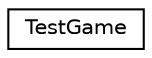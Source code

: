 digraph "Graphical Class Hierarchy"
{
 // INTERACTIVE_SVG=YES
 // LATEX_PDF_SIZE
  edge [fontname="Helvetica",fontsize="10",labelfontname="Helvetica",labelfontsize="10"];
  node [fontname="Helvetica",fontsize="10",shape=record];
  rankdir="LR";
  Node0 [label="TestGame",height=0.2,width=0.4,color="black", fillcolor="white", style="filled",URL="$class_test_game.html",tooltip=" "];
}
